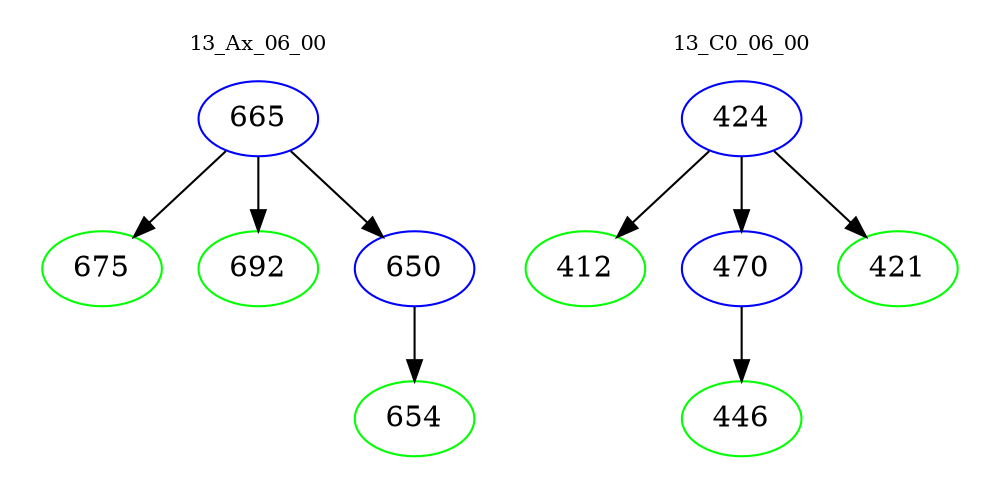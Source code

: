 digraph{
subgraph cluster_0 {
color = white
label = "13_Ax_06_00";
fontsize=10;
T0_665 [label="665", color="blue"]
T0_665 -> T0_675 [color="black"]
T0_675 [label="675", color="green"]
T0_665 -> T0_692 [color="black"]
T0_692 [label="692", color="green"]
T0_665 -> T0_650 [color="black"]
T0_650 [label="650", color="blue"]
T0_650 -> T0_654 [color="black"]
T0_654 [label="654", color="green"]
}
subgraph cluster_1 {
color = white
label = "13_C0_06_00";
fontsize=10;
T1_424 [label="424", color="blue"]
T1_424 -> T1_412 [color="black"]
T1_412 [label="412", color="green"]
T1_424 -> T1_470 [color="black"]
T1_470 [label="470", color="blue"]
T1_470 -> T1_446 [color="black"]
T1_446 [label="446", color="green"]
T1_424 -> T1_421 [color="black"]
T1_421 [label="421", color="green"]
}
}

